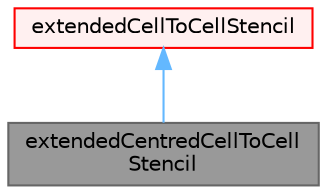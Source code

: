 digraph "extendedCentredCellToCellStencil"
{
 // LATEX_PDF_SIZE
  bgcolor="transparent";
  edge [fontname=Helvetica,fontsize=10,labelfontname=Helvetica,labelfontsize=10];
  node [fontname=Helvetica,fontsize=10,shape=box,height=0.2,width=0.4];
  Node1 [id="Node000001",label="extendedCentredCellToCell\lStencil",height=0.2,width=0.4,color="gray40", fillcolor="grey60", style="filled", fontcolor="black",tooltip=" "];
  Node2 -> Node1 [id="edge1_Node000001_Node000002",dir="back",color="steelblue1",style="solid",tooltip=" "];
  Node2 [id="Node000002",label="extendedCellToCellStencil",height=0.2,width=0.4,color="red", fillcolor="#FFF0F0", style="filled",URL="$classFoam_1_1extendedCellToCellStencil.html",tooltip="Baseclass for cell-to-cell stencils."];
}

